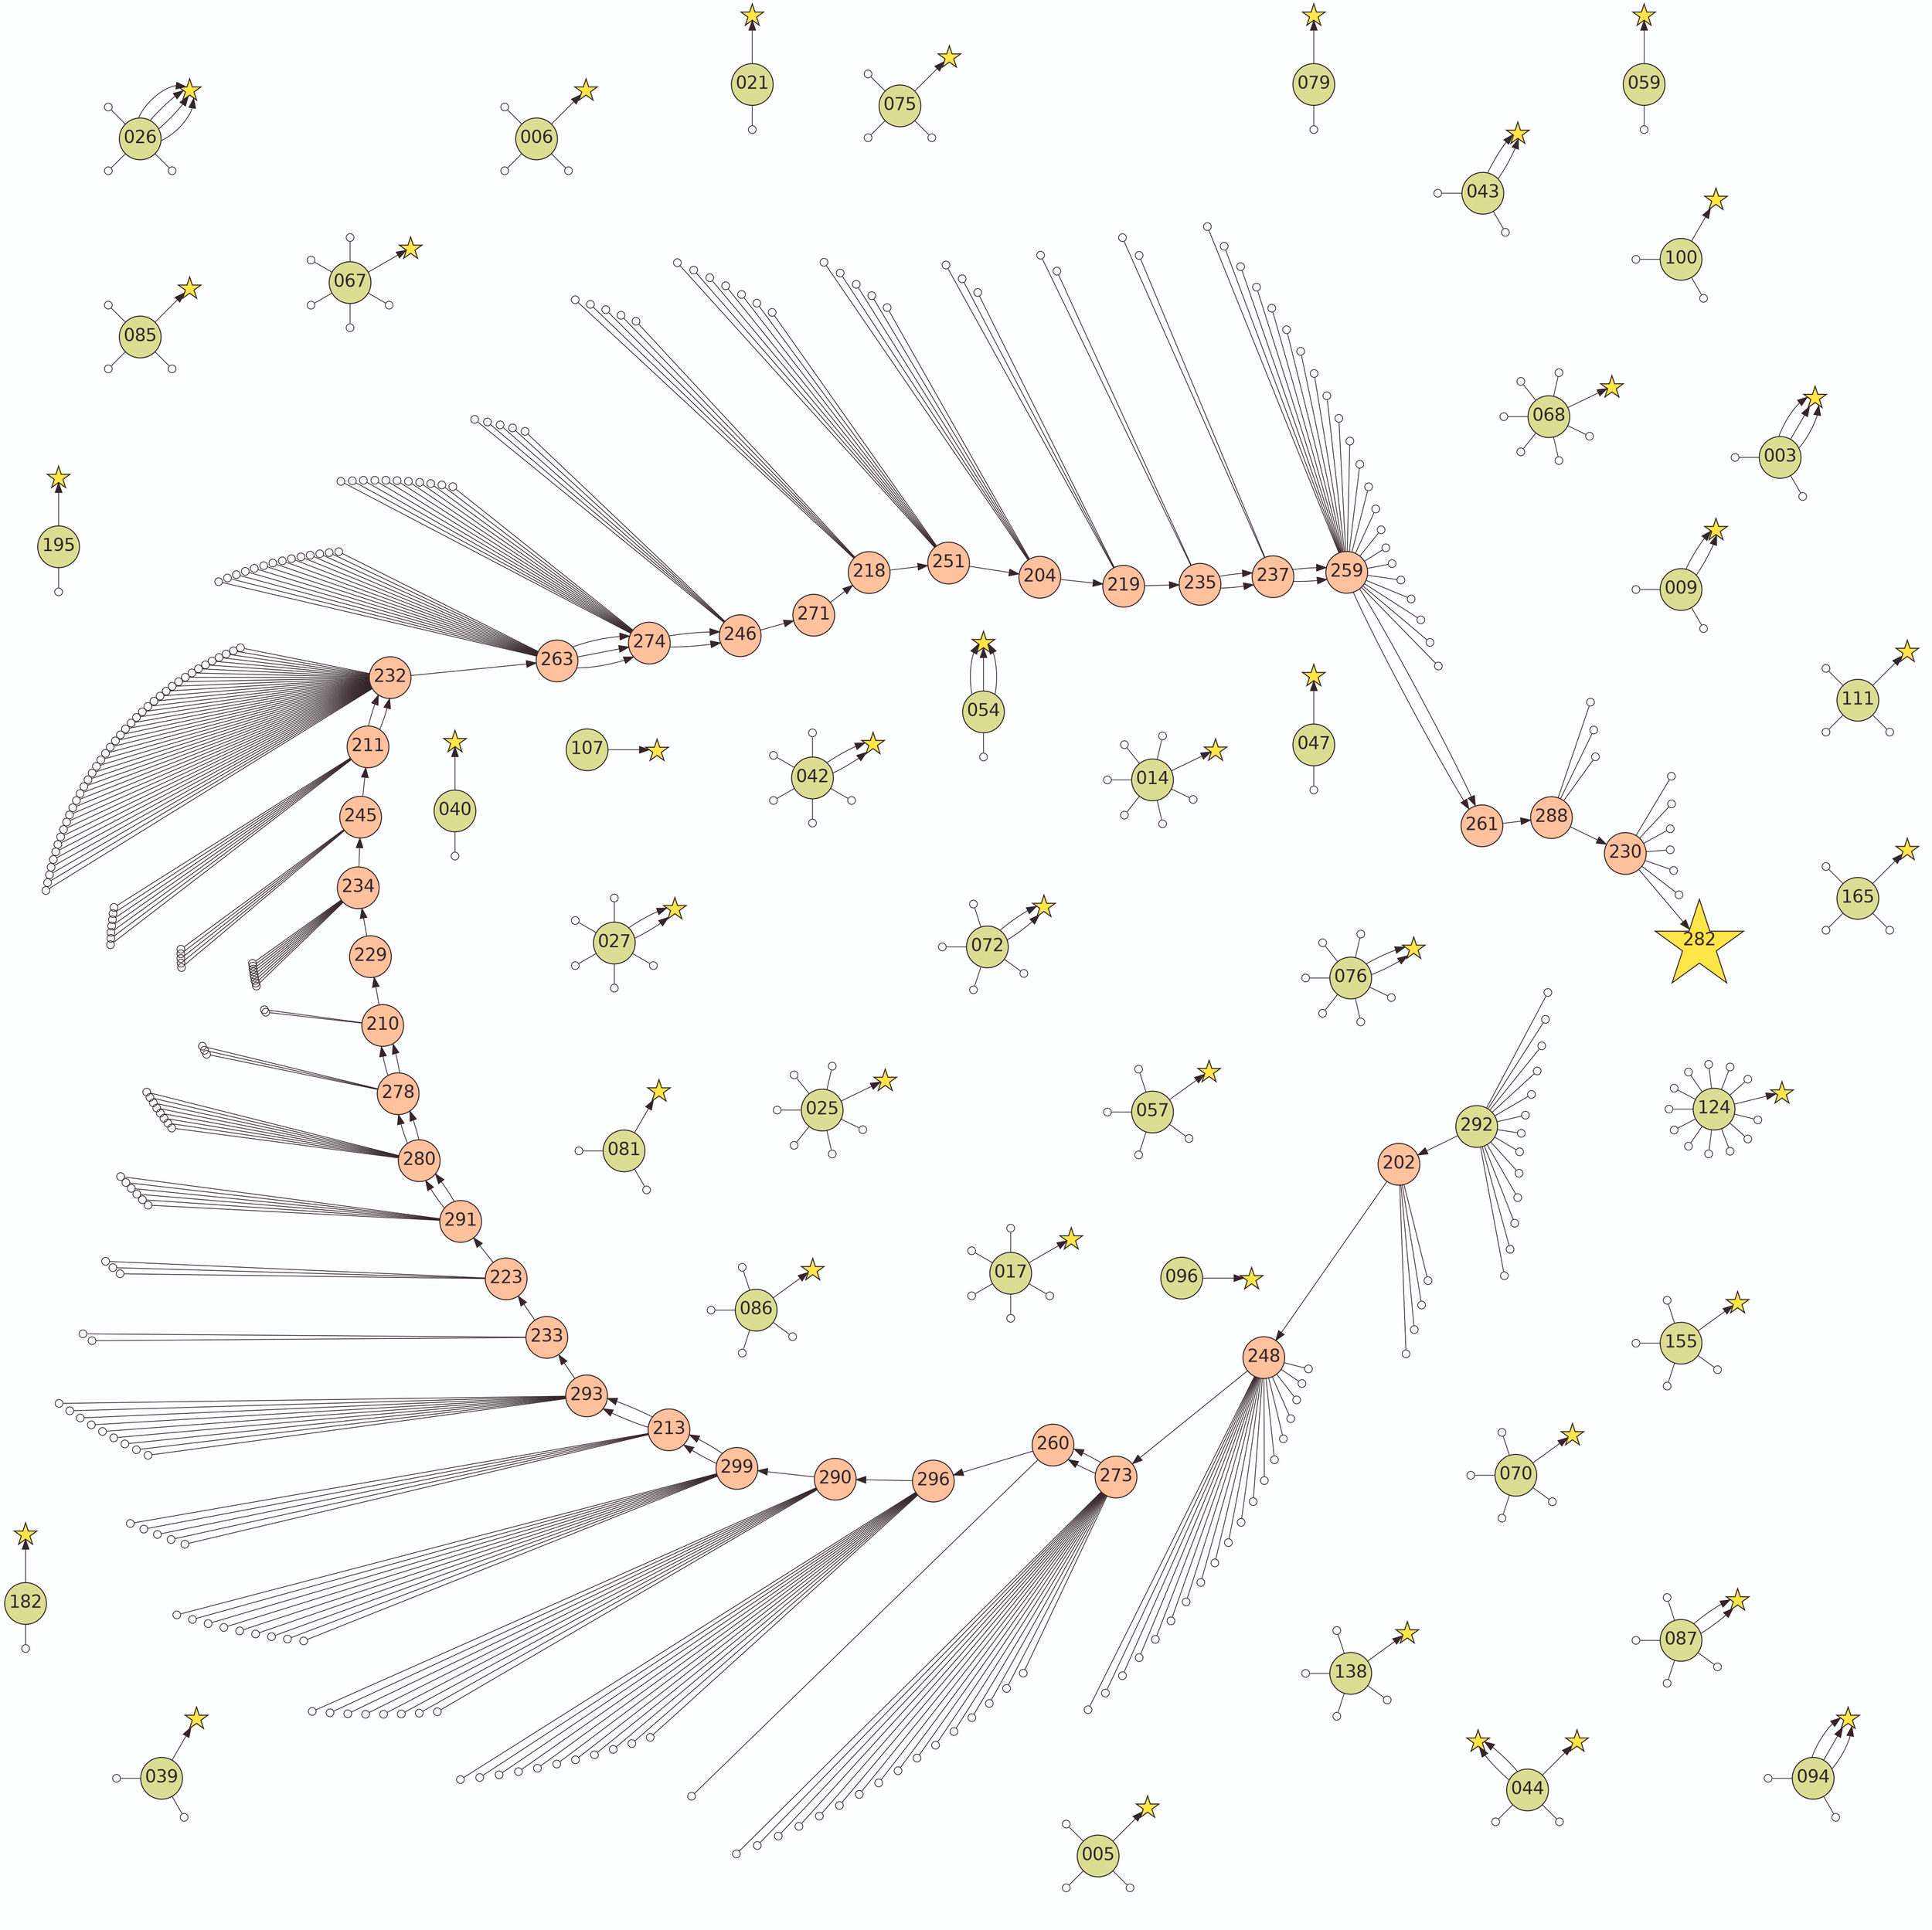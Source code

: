 digraph G {
    layout=twopi
    bgcolor="#FDFEFF"
    edge [color="#34262B" penwidth=0.75]
    node [
        shape=star
        fixedsize=true
        width=0.3
        height=0.3
        fillcolor="#FEE548"
        color="#34262B"
        fontcolor="#34262B"
        fontsize=18
        penwidth=1
        style=filled
        label=""
    ]
    277188057325886 193463557666227 193463557666227 168326256611363 187585923555809 121547412884536 247193911888893 247193911888893 90839909553096 281018453888195 281018453888195 56286085856547 56286085856547 56286085856547 77191907184689 198275908983463 48932453202262 84408293606034 84408293606034 38441838944686 38441838944686 50107414212049 43616003485368 28484100772591 28484100772591 73069103461713 73069103461713 73069103461713 109257705314666 109257705314666 109257705314666 109257705314666 160682924747511 24614654721249 22401682656901 237198611917183 43393727419483 90985623884769 90985623884769 35375578974907 93057717600341 228187753193732 23525733233588 258097437283038 45334040862479 132630497279838 75342239292029 75342239292029 75342239292029 55736138018853 55736138018853 66357077558466 244400261941146 226513923902074 176678189805962 32371682665769 151183674215117 126797745536179 158853303138975
    node [
        width=1.2
        height=1.2
        fontname=Helvetica
        label="\N"
    ]
    282
    node [
        width=0.6
        height=0.6
        shape=circle
        fillcolor="#FFC19C"
    ]
    202 248 273 260 260 296 290 299 213 213 293 293 233 223 291 280 280 278 278 210 210 229 234 245 211 232 232 263 274 274 274 246 246 271 218 251 204 219 235 237 237 259 259 261 261 288 230 282
    node [fillcolor="#DBDE92"]
    096 -> 277188057325886
    072 -> 193463557666227
    072 -> 193463557666227
    025 -> 168326256611363
    081 -> 187585923555809
    014 -> 121547412884536
    009 -> 247193911888893
    009 -> 247193911888893
    057 -> 90839909553096
    042 -> 281018453888195
    042 -> 281018453888195
    054 -> 56286085856547
    054 -> 56286085856547
    054 -> 56286085856547
    047 -> 77191907184689
    017 -> 198275908983463
    100 -> 48932453202262
    043 -> 84408293606034
    043 -> 84408293606034
    027 -> 38441838944686
    027 -> 38441838944686
    006 -> 50107414212049
    040 -> 43616003485368
    076 -> 28484100772591
    076 -> 28484100772591
    003 -> 73069103461713
    003 -> 73069103461713
    003 -> 73069103461713
    026 -> 109257705314666
    026 -> 109257705314666
    026 -> 109257705314666
    026 -> 109257705314666
    085 -> 160682924747511
    059 -> 24614654721249
    086 -> 22401682656901
    075 -> 237198611917183
    044 -> 43393727419483
    044 -> 90985623884769
    044 -> 90985623884769
    079 -> 35375578974907
    070 -> 93057717600341
    039 -> 228187753193732
    005 -> 23525733233588
    021 -> 258097437283038
    068 -> 45334040862479
    067 -> 132630497279838
    094 -> 75342239292029
    094 -> 75342239292029
    094 -> 75342239292029
    087 -> 55736138018853
    087 -> 55736138018853
    155 -> 66357077558466
    165 -> 244400261941146
    195 -> 226513923902074
    124 -> 176678189805962
    111 -> 32371682665769
    138 -> 151183674215117
    182 -> 126797745536179
    107 -> 158853303138975
    292 -> 202
    202 -> 248
    248 -> 273
    273 -> 260
    273 -> 260
    260 -> 296
    296 -> 290
    290 -> 299
    299 -> 213
    299 -> 213
    213 -> 293
    213 -> 293
    293 -> 233
    233 -> 223
    223 -> 291
    291 -> 280
    291 -> 280
    280 -> 278
    280 -> 278
    278 -> 210
    278 -> 210
    210 -> 229
    229 -> 234
    234 -> 245
    245 -> 211
    211 -> 232
    211 -> 232
    232 -> 263
    263 -> 274
    263 -> 274
    263 -> 274
    274 -> 246
    274 -> 246
    246 -> 271
    271 -> 218
    218 -> 251
    251 -> 204
    204 -> 219
    219 -> 235
    235 -> 237
    235 -> 237
    237 -> 259
    237 -> 259
    259 -> 261
    259 -> 261
    261 -> 288
    288 -> 230
    230 -> 282
    node [style=invisible label=""]
    193463557666252 193743550563860 193463557666217 193743550563855 167330230271884 169157859120569 167384004760090 167286869784497 168569209212048 168448887713084 194003821589142 260431693368971 119812395059772 121924365177844 122768561905404 64540135534716 119422735518001 116949542988776 254651704552251 251304777454451 184208157323185 92879073826418 88331961619126 88604796156169 243454648913562 243428028049264 280492265070640 270532464136335 281312890225749 39308459382642 105055631015335 198234240707903 199050091815473 198773813921543 199171447629654 199994577773750 87732632836312 49900434642149 45270382226418 248984207227522 21419347799693 43525416546325 246512834969450 27610062253099702 10897552573086286 4967345562166717 101482258912914 35735043011310 3563063359988632 1475738434681 1223501176340288 267717105821036 20243014180415758 20404267505943 31066017568105 85187329626560 122491066282750 108843736867662 108248540469739 61736519025127 1329401300104412 1329401300104415 1329401300106357 24614654726777 42992291083565 211855004386015 42992291083394 42992291083958 251776274764503 36044330615781 237198611917008 43393727419389 40517295381465 247584248611662 94717768731359 92663355841139 38117936955441 93703400820656 228187753193743 228072470294219 60075574242002 30845352072063 20837737139973 258097437283035 50149507839686 49670219793903 52327409888972 47932463538099 55956659156482 54794562919978 120561132657399 126963131636378 135003789869154 133085928656854 95355614315712 85933205320389 86062602977904 68533660443213 53857358872485 55511090190541 56066717752285 66736320445518 66357077558467 66357077558464 66357077558489 218621624356032 266992550954107 212486520730038 227907209173324 182119414209044 178800308526794 176678189805964 195606152216747 180140245853347 176678189806039 121216277374317 176678189805957 192890693745238 209878351214865 195606152216736 188921631218004 101989913363396 103080074819810 31817743544472 165395764444209 165395764444210 171995724959323 151183674215116 246665156720144 197132306999400 202342179761444 929 200009337956046 424242424242 827694458493 774162505939 1037326075457 201571967109203 197976306703251 199401158916806 170397937799944 234887839156188 132493133328569 132644663458527 199153285283393 199322051023004 135027943529338 132585563656175 133216494651798 146498024974452 145527136217977 165769410024475 145180749150614 145840505317166 146232836368335 180943865776813 163369403918815 146930473136652 142585425499761 151720851164865 154105594422951 147028646639341 149247564331413 71494263716792 188306757897563 26816430458468 19216435029683 24785529229085 89019351929868 23691086039168 142618897171581 17691026110810 140891164903223 247106483908566 249871555863056 401749517919842 24565839876064 24557156455653 2434370266134725 18964888453659 248991784510317 98793460417941 2661790486641075 133700267632255 124301729415007 123422676261955 130051873755843 2863770061849363 2857609154159378 130343960327659 128344365782787 2609277875600925 29443325312598225 1108151553764333 186097919748009 187735065187378 190336680744390 3604251063813802 2862171776794621 191020162886889 190174917005301 276671510730656 2524283064090467 1642024652348082 117017318113031 271420708646073 270914523185270 260499047309747 2868163810548786 261010371019703 76698810212281 76658016394659 78063208358748 75384111141558 76803551507628 5342142872092406 114711386921851 1354024286935265 1354024286933044 1354024286935791 126675475650241 1354024286933047 251019032541271 1354024286934568 185354838924717 188964717342075 134309140194312 135127457853192 509365264497020 247944968152914 272430038527657 272430038527661 272430038527658 267722919784034 276034611516644 251851091333165 258410083775252 257524701210619 257546525329551 258794250319054 259255053227244 259216714202008 258569461026220 243840687043862 362903624586901 528131746447863 125329169269465 122243679999891 261695855317106 262290648535381 262587422078628 262070208998013 261830134289999 262707805346060 261778640133240 262670785166831 262295276787952 40479617348620 58086359171836 46814116783956 53529714745772 50748063158790 256704908758893 261085848554091 260325676459302 467703788993279 947889336801486 261983777339523 260435668563453 237407854420326 250257990966041 247401500425540 150390360978234 199405726591805 229260433378478 236696409919569 244881815651097 818779371199299 956525706522936 559680655791960 471242968416244 223260340210202 134647317721407 174599386463100 229365797421813 242218716567794 224487324556441 236289560795010 237457637073139 360336779459634 984405891849057 230507992438976 235351844780416 239439841272200 245307310321314 214288207986030 216286194811888 239301865938007 242400436003385 218117599921519 237716362701809 243131257906260 237442310179382 240080989024906 245025531911925 231749721556650 236694262633109 237856136232956 242800679111463 229593588396956 1363602966327757 371554381713172 341357591125306 292365489028096 315855070528916 306143601681760 653871204223158 139873462378801 8117386228632088 570480312869433 32182057465314718 67862814951197 566750080146157 414354804927315 331771202420034 135099641428353 803844778582275 542667510342810 25336120359879576 884518111191920 547414565539939 11792243043220902 2384146740415190 824023930033078 340013472291036 309862274107362 240769535543959 245668262322327 235904514764225 243681922561671 232522354392632 222916888619187 148344612387014 222916888513928 323297999683601 222916888619371 143208141492483 143208141071821 143208136489245 143208136459137 49979182595144 49979182591006 143208136386619 111610619086010 115477283193076 1094077435079481 76362134619402 75737686208500 103517397209253 134229014123866 134927683872254 29793422219833 28368466556796 9284252300623 12783678956094 68288053251742 4323951295145379 1894304590332 37672036605699 37672036605760 37672036605791 37672036605775 18304780419291 10399306714511 210704795991857 42206727181114 42206727181112 37672036605790 37672036605785 37672036605761 37672036605788 37672036605789 37672036605784 2075054643516114 696838451371235 64537264583739 64537264583738 192569674936728 176192663713460 185104865261726 367532116593824 82761685203165 79583707664199 79836054254260 81436697067876 84012877103092
    edge [arrowhead=odot]
    072 -> 193463557666252
    072 -> 193743550563860
    072 -> 193463557666217
    072 -> 193743550563855
    025 -> 167330230271884
    025 -> 169157859120569
    025 -> 167384004760090
    025 -> 167286869784497
    025 -> 168569209212048
    025 -> 168448887713084
    081 -> 194003821589142
    081 -> 260431693368971
    014 -> 119812395059772
    014 -> 121924365177844
    014 -> 122768561905404
    014 -> 64540135534716
    014 -> 119422735518001
    014 -> 116949542988776
    009 -> 254651704552251
    009 -> 251304777454451
    057 -> 184208157323185
    057 -> 92879073826418
    057 -> 88331961619126
    057 -> 88604796156169
    042 -> 243454648913562
    042 -> 243428028049264
    042 -> 280492265070640
    042 -> 270532464136335
    042 -> 281312890225749
    054 -> 39308459382642
    047 -> 105055631015335
    017 -> 198234240707903
    017 -> 199050091815473
    017 -> 198773813921543
    017 -> 199171447629654
    017 -> 199994577773750
    100 -> 87732632836312
    100 -> 49900434642149
    043 -> 45270382226418
    043 -> 248984207227522
    027 -> 21419347799693
    027 -> 43525416546325
    027 -> 246512834969450
    027 -> 27610062253099702
    027 -> 10897552573086286
    006 -> 4967345562166717
    006 -> 101482258912914
    006 -> 35735043011310
    040 -> 3563063359988632
    076 -> 1475738434681
    076 -> 1223501176340288
    076 -> 267717105821036
    076 -> 20243014180415758
    076 -> 20404267505943
    076 -> 31066017568105
    003 -> 85187329626560
    003 -> 122491066282750
    026 -> 108843736867662
    026 -> 108248540469739
    026 -> 61736519025127
    085 -> 1329401300104412
    085 -> 1329401300104415
    085 -> 1329401300106357
    059 -> 24614654726777
    086 -> 42992291083565
    086 -> 211855004386015
    086 -> 42992291083394
    086 -> 42992291083958
    075 -> 251776274764503
    075 -> 36044330615781
    075 -> 237198611917008
    044 -> 43393727419389
    044 -> 40517295381465
    079 -> 247584248611662
    070 -> 94717768731359
    070 -> 92663355841139
    070 -> 38117936955441
    070 -> 93703400820656
    039 -> 228187753193743
    039 -> 228072470294219
    005 -> 60075574242002
    005 -> 30845352072063
    005 -> 20837737139973
    021 -> 258097437283035
    068 -> 50149507839686
    068 -> 49670219793903
    068 -> 52327409888972
    068 -> 47932463538099
    068 -> 55956659156482
    068 -> 54794562919978
    067 -> 120561132657399
    067 -> 126963131636378
    067 -> 135003789869154
    067 -> 133085928656854
    067 -> 95355614315712
    094 -> 85933205320389
    094 -> 86062602977904
    087 -> 68533660443213
    087 -> 53857358872485
    087 -> 55511090190541
    087 -> 56066717752285
    155 -> 66736320445518
    155 -> 66357077558467
    155 -> 66357077558464
    155 -> 66357077558489
    165 -> 218621624356032
    165 -> 266992550954107
    165 -> 212486520730038
    195 -> 227907209173324
    124 -> 182119414209044
    124 -> 178800308526794
    124 -> 176678189805964
    124 -> 195606152216747
    124 -> 180140245853347
    124 -> 176678189806039
    124 -> 121216277374317
    124 -> 176678189805957
    124 -> 192890693745238
    124 -> 209878351214865
    124 -> 195606152216736
    124 -> 188921631218004
    111 -> 101989913363396
    111 -> 103080074819810
    111 -> 31817743544472
    138 -> 165395764444209
    138 -> 165395764444210
    138 -> 171995724959323
    138 -> 151183674215116
    182 -> 246665156720144
    292 -> 197132306999400
    292 -> 202342179761444
    292 -> 929
    292 -> 200009337956046
    292 -> 424242424242
    292 -> 827694458493
    292 -> 774162505939
    292 -> 1037326075457
    292 -> 201571967109203
    292 -> 197976306703251
    292 -> 199401158916806
    292 -> 170397937799944
    292 -> 234887839156188
    202 -> 132493133328569
    202 -> 132644663458527
    202 -> 199153285283393
    202 -> 199322051023004
    248 -> 135027943529338
    248 -> 132585563656175
    248 -> 133216494651798
    248 -> 146498024974452
    248 -> 145527136217977
    248 -> 165769410024475
    248 -> 145180749150614
    248 -> 145840505317166
    248 -> 146232836368335
    248 -> 180943865776813
    248 -> 163369403918815
    248 -> 146930473136652
    248 -> 142585425499761
    248 -> 151720851164865
    248 -> 154105594422951
    248 -> 147028646639341
    248 -> 149247564331413
    248 -> 71494263716792
    248 -> 188306757897563
    273 -> 26816430458468
    273 -> 19216435029683
    273 -> 24785529229085
    273 -> 89019351929868
    273 -> 23691086039168
    273 -> 142618897171581
    273 -> 17691026110810
    273 -> 140891164903223
    273 -> 247106483908566
    273 -> 249871555863056
    273 -> 401749517919842
    273 -> 24565839876064
    273 -> 24557156455653
    273 -> 2434370266134725
    273 -> 18964888453659
    273 -> 248991784510317
    260 -> 98793460417941
    296 -> 2661790486641075
    296 -> 133700267632255
    296 -> 124301729415007
    296 -> 123422676261955
    296 -> 130051873755843
    296 -> 2863770061849363
    296 -> 2857609154159378
    296 -> 130343960327659
    296 -> 128344365782787
    296 -> 2609277875600925
    296 -> 29443325312598225
    290 -> 1108151553764333
    290 -> 186097919748009
    290 -> 187735065187378
    290 -> 190336680744390
    290 -> 3604251063813802
    290 -> 2862171776794621
    290 -> 191020162886889
    290 -> 190174917005301
    299 -> 276671510730656
    299 -> 2524283064090467
    299 -> 1642024652348082
    299 -> 117017318113031
    299 -> 271420708646073
    299 -> 270914523185270
    299 -> 260499047309747
    299 -> 2868163810548786
    299 -> 261010371019703
    213 -> 76698810212281
    213 -> 76658016394659
    213 -> 78063208358748
    213 -> 75384111141558
    213 -> 76803551507628
    293 -> 5342142872092406
    293 -> 114711386921851
    293 -> 1354024286935265
    293 -> 1354024286933044
    293 -> 1354024286935791
    293 -> 126675475650241
    293 -> 1354024286933047
    293 -> 251019032541271
    293 -> 1354024286934568
    233 -> 185354838924717
    233 -> 188964717342075
    223 -> 134309140194312
    223 -> 135127457853192
    223 -> 509365264497020
    291 -> 247944968152914
    291 -> 272430038527657
    291 -> 272430038527661
    291 -> 272430038527658
    291 -> 267722919784034
    291 -> 276034611516644
    280 -> 251851091333165
    280 -> 258410083775252
    280 -> 257524701210619
    280 -> 257546525329551
    280 -> 258794250319054
    280 -> 259255053227244
    280 -> 259216714202008
    280 -> 258569461026220
    278 -> 243840687043862
    278 -> 362903624586901
    278 -> 528131746447863
    210 -> 125329169269465
    210 -> 122243679999891
    234 -> 261695855317106
    234 -> 262290648535381
    234 -> 262587422078628
    234 -> 262070208998013
    234 -> 261830134289999
    234 -> 262707805346060
    234 -> 261778640133240
    234 -> 262670785166831
    234 -> 262295276787952
    245 -> 40479617348620
    245 -> 58086359171836
    245 -> 46814116783956
    245 -> 53529714745772
    245 -> 50748063158790
    211 -> 256704908758893
    211 -> 261085848554091
    211 -> 260325676459302
    211 -> 467703788993279
    211 -> 947889336801486
    211 -> 261983777339523
    211 -> 260435668563453
    232 -> 237407854420326
    232 -> 250257990966041
    232 -> 247401500425540
    232 -> 150390360978234
    232 -> 199405726591805
    232 -> 229260433378478
    232 -> 236696409919569
    232 -> 244881815651097
    232 -> 818779371199299
    232 -> 956525706522936
    232 -> 559680655791960
    232 -> 471242968416244
    232 -> 223260340210202
    232 -> 134647317721407
    232 -> 174599386463100
    232 -> 229365797421813
    232 -> 242218716567794
    232 -> 224487324556441
    232 -> 236289560795010
    232 -> 237457637073139
    232 -> 360336779459634
    232 -> 984405891849057
    232 -> 230507992438976
    232 -> 235351844780416
    232 -> 239439841272200
    232 -> 245307310321314
    232 -> 214288207986030
    232 -> 216286194811888
    232 -> 239301865938007
    232 -> 242400436003385
    232 -> 218117599921519
    232 -> 237716362701809
    232 -> 243131257906260
    232 -> 237442310179382
    232 -> 240080989024906
    232 -> 245025531911925
    232 -> 231749721556650
    232 -> 236694262633109
    232 -> 237856136232956
    232 -> 242800679111463
    232 -> 229593588396956
    232 -> 1363602966327757
    263 -> 371554381713172
    263 -> 341357591125306
    263 -> 292365489028096
    263 -> 315855070528916
    263 -> 306143601681760
    263 -> 653871204223158
    263 -> 139873462378801
    263 -> 8117386228632088
    263 -> 570480312869433
    263 -> 32182057465314718
    263 -> 67862814951197
    263 -> 566750080146157
    263 -> 414354804927315
    263 -> 331771202420034
    274 -> 135099641428353
    274 -> 803844778582275
    274 -> 542667510342810
    274 -> 25336120359879576
    274 -> 884518111191920
    274 -> 547414565539939
    274 -> 11792243043220902
    274 -> 2384146740415190
    274 -> 824023930033078
    274 -> 340013472291036
    274 -> 309862274107362
    246 -> 240769535543959
    246 -> 245668262322327
    246 -> 235904514764225
    246 -> 243681922561671
    246 -> 232522354392632
    218 -> 222916888619187
    218 -> 148344612387014
    218 -> 222916888513928
    218 -> 323297999683601
    218 -> 222916888619371
    251 -> 143208141492483
    251 -> 143208141071821
    251 -> 143208136489245
    251 -> 143208136459137
    251 -> 49979182595144
    251 -> 49979182591006
    251 -> 143208136386619
    204 -> 111610619086010
    204 -> 115477283193076
    204 -> 1094077435079481
    204 -> 76362134619402
    204 -> 75737686208500
    219 -> 103517397209253
    219 -> 134229014123866
    219 -> 134927683872254
    235 -> 29793422219833
    235 -> 28368466556796
    237 -> 9284252300623
    237 -> 12783678956094
    259 -> 68288053251742
    259 -> 4323951295145379
    259 -> 1894304590332
    259 -> 37672036605699
    259 -> 37672036605760
    259 -> 37672036605791
    259 -> 37672036605775
    259 -> 18304780419291
    259 -> 10399306714511
    259 -> 210704795991857
    259 -> 42206727181114
    259 -> 42206727181112
    259 -> 37672036605790
    259 -> 37672036605785
    259 -> 37672036605761
    259 -> 37672036605788
    259 -> 37672036605789
    259 -> 37672036605784
    259 -> 2075054643516114
    259 -> 696838451371235
    259 -> 64537264583739
    259 -> 64537264583738
    288 -> 192569674936728
    288 -> 176192663713460
    288 -> 185104865261726
    230 -> 367532116593824
    230 -> 82761685203165
    230 -> 79583707664199
    230 -> 79836054254260
    230 -> 81436697067876
    230 -> 84012877103092
}
